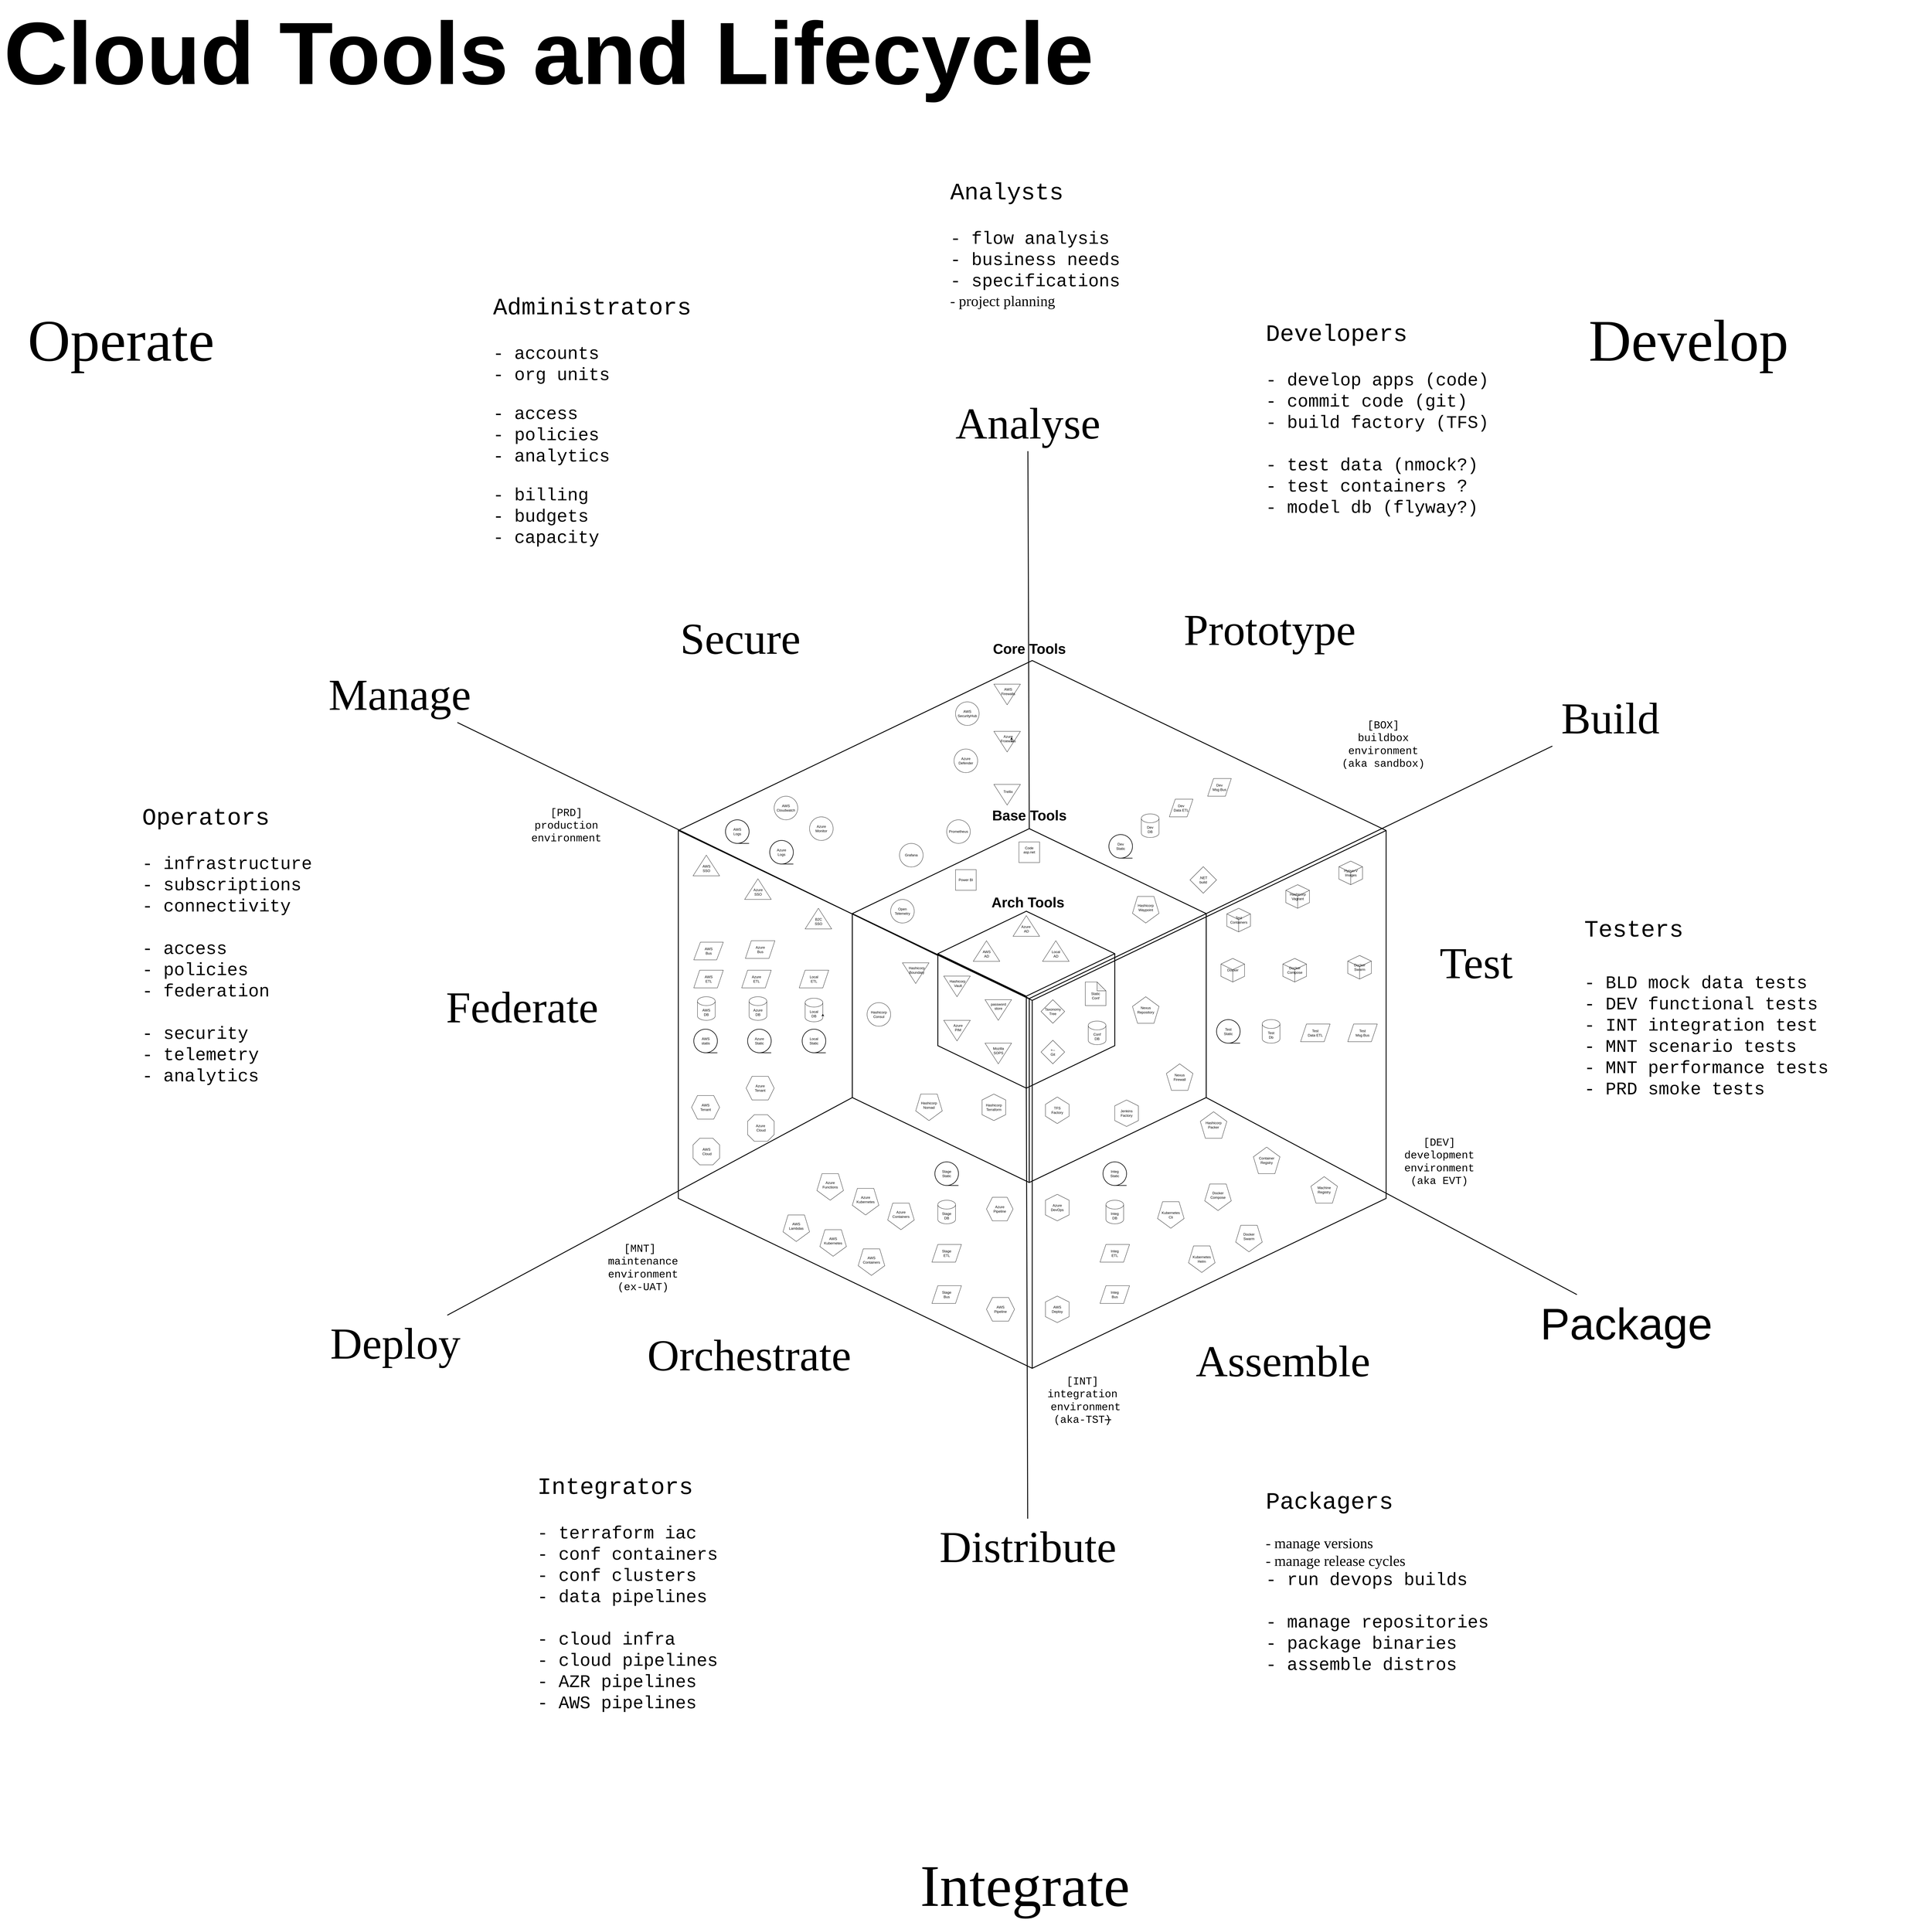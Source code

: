<mxfile version="28.2.5">
  <diagram name="Page-1" id="CZLCnK6TREHxsby2yksW">
    <mxGraphModel dx="1945" dy="1265" grid="1" gridSize="10" guides="1" tooltips="1" connect="1" arrows="1" fold="1" page="1" pageScale="1" pageWidth="850" pageHeight="1100" background="none" math="0" shadow="0">
      <root>
        <mxCell id="0" />
        <mxCell id="1" parent="0" />
        <mxCell id="qX9qabngvb6qFZ-4m96P-209" value="" style="html=1;whiteSpace=wrap;shape=isoCube2;backgroundOutline=1;isoAngle=15;fillColor=none;strokeColor=light-dark(#000000,#999900);fontColor=light-dark(#000000,#FFFF00);strokeWidth=3;" parent="1" vertex="1">
          <mxGeometry x="2530" y="2910" width="2400" height="2400" as="geometry" />
        </mxCell>
        <mxCell id="qX9qabngvb6qFZ-4m96P-210" value="" style="html=1;whiteSpace=wrap;shape=isoCube2;backgroundOutline=1;isoAngle=15;fillColor=none;strokeColor=light-dark(#000000,#80FF00);strokeWidth=3;aspect=fixed;" parent="1" vertex="1">
          <mxGeometry x="3120" y="3480" width="1200" height="1200" as="geometry" />
        </mxCell>
        <mxCell id="qX9qabngvb6qFZ-4m96P-211" value="" style="html=1;whiteSpace=wrap;shape=isoCube2;backgroundOutline=1;isoAngle=15;fillColor=none;strokeColor=light-dark(#000000,#00FFFF);strokeWidth=3;" parent="1" vertex="1">
          <mxGeometry x="3410" y="3760" width="600" height="600" as="geometry" />
        </mxCell>
        <mxCell id="qX9qabngvb6qFZ-4m96P-212" value="" style="endArrow=none;html=1;strokeWidth=3;rounded=0;entryX=0.5;entryY=1;entryDx=0;entryDy=0;entryPerimeter=0;" parent="1" source="qX9qabngvb6qFZ-4m96P-227" target="qX9qabngvb6qFZ-4m96P-211" edge="1">
          <mxGeometry width="50" height="50" relative="1" as="geometry">
            <mxPoint x="3720" y="7660" as="sourcePoint" />
            <mxPoint x="4280" y="7450" as="targetPoint" />
          </mxGeometry>
        </mxCell>
        <mxCell id="qX9qabngvb6qFZ-4m96P-213" value="Jenkins&lt;div&gt;Factory&lt;/div&gt;" style="shape=hexagon;perimeter=hexagonPerimeter2;whiteSpace=wrap;html=1;fixedSize=1;direction=south;fillColor=none;size=20;" parent="1" vertex="1">
          <mxGeometry x="4010" y="4400" width="80" height="90" as="geometry" />
        </mxCell>
        <mxCell id="qX9qabngvb6qFZ-4m96P-214" value="Conf&lt;div&gt;DB&lt;/div&gt;" style="shape=cylinder3;whiteSpace=wrap;html=1;boundedLbl=1;backgroundOutline=1;size=15;fillColor=none;" parent="1" vertex="1">
          <mxGeometry x="3920" y="4132.5" width="60" height="80" as="geometry" />
        </mxCell>
        <mxCell id="qX9qabngvb6qFZ-4m96P-215" value="+--&lt;div&gt;Git&lt;/div&gt;" style="rhombus;whiteSpace=wrap;html=1;fillColor=none;" parent="1" vertex="1">
          <mxGeometry x="3760" y="4197.5" width="80" height="80" as="geometry" />
        </mxCell>
        <mxCell id="qX9qabngvb6qFZ-4m96P-216" value="&lt;div&gt;&lt;br&gt;&lt;/div&gt;&lt;div&gt;Azure&amp;nbsp;&lt;/div&gt;&lt;div&gt;AD&lt;/div&gt;&lt;div&gt;&lt;br&gt;&lt;/div&gt;" style="verticalLabelPosition=middle;verticalAlign=middle;html=1;shape=mxgraph.basic.acute_triangle;dx=0.5;fillColor=none;labelPosition=center;align=center;spacingTop=20;" parent="1" vertex="1">
          <mxGeometry x="3665" y="3775" width="90" height="70" as="geometry" />
        </mxCell>
        <mxCell id="qX9qabngvb6qFZ-4m96P-217" value="Hashicorp&amp;nbsp;&lt;div&gt;Vault&lt;/div&gt;" style="verticalLabelPosition=middle;verticalAlign=middle;html=1;shape=mxgraph.basic.acute_triangle;dx=0.5;fillColor=none;direction=west;labelPosition=center;align=center;spacing=0;spacingTop=-20;spacingLeft=5;" parent="1" vertex="1">
          <mxGeometry x="3430" y="3980" width="90" height="70" as="geometry" />
        </mxCell>
        <mxCell id="qX9qabngvb6qFZ-4m96P-218" value="Mozilla&lt;div&gt;SOPS&lt;/div&gt;" style="verticalLabelPosition=middle;verticalAlign=middle;html=1;shape=mxgraph.basic.acute_triangle;dx=0.5;fillColor=none;direction=west;labelPosition=center;align=center;spacingTop=-20;" parent="1" vertex="1">
          <mxGeometry x="3570" y="4207.5" width="90" height="70" as="geometry" />
        </mxCell>
        <mxCell id="qX9qabngvb6qFZ-4m96P-219" value="AWS&lt;div&gt;AD&lt;/div&gt;" style="verticalLabelPosition=middle;verticalAlign=middle;html=1;shape=mxgraph.basic.acute_triangle;dx=0.5;fillColor=none;labelPosition=center;align=center;spacingTop=20;" parent="1" vertex="1">
          <mxGeometry x="3530" y="3860" width="90" height="70" as="geometry" />
        </mxCell>
        <mxCell id="qX9qabngvb6qFZ-4m96P-220" value="&lt;div&gt;&lt;span style=&quot;background-color: transparent; color: light-dark(rgb(0, 0, 0), rgb(255, 255, 255));&quot;&gt;Taxonomy&lt;/span&gt;&lt;/div&gt;&lt;div&gt;Tree&lt;/div&gt;" style="rhombus;whiteSpace=wrap;html=1;fillColor=none;" parent="1" vertex="1">
          <mxGeometry x="3760" y="4060" width="80" height="80" as="geometry" />
        </mxCell>
        <mxCell id="qX9qabngvb6qFZ-4m96P-221" value="&lt;div&gt;&lt;br&gt;&lt;/div&gt;Static&lt;div&gt;Conf&lt;/div&gt;" style="shape=note;whiteSpace=wrap;html=1;backgroundOutline=1;darkOpacity=0.05;fillColor=none;" parent="1" vertex="1">
          <mxGeometry x="3910" y="4000" width="70" height="80" as="geometry" />
        </mxCell>
        <mxCell id="qX9qabngvb6qFZ-4m96P-222" value="Hashicorp&lt;div&gt;Terraform&lt;/div&gt;" style="shape=hexagon;perimeter=hexagonPerimeter2;whiteSpace=wrap;html=1;fixedSize=1;direction=south;fillColor=none;" parent="1" vertex="1">
          <mxGeometry x="3560" y="4380" width="80" height="90" as="geometry" />
        </mxCell>
        <mxCell id="qX9qabngvb6qFZ-4m96P-223" value="Operate" style="text;html=1;align=center;verticalAlign=middle;resizable=0;points=[];autosize=1;strokeColor=none;fillColor=none;fontSize=200;fontStyle=0;fontFamily=Verdana;" parent="1" vertex="1">
          <mxGeometry x="230" y="1700" width="820" height="250" as="geometry" />
        </mxCell>
        <mxCell id="qX9qabngvb6qFZ-4m96P-224" value="Develop" style="text;html=1;align=center;verticalAlign=middle;resizable=0;points=[];autosize=1;strokeColor=none;fillColor=none;fontSize=200;fontStyle=0;fontFamily=Verdana;" parent="1" vertex="1">
          <mxGeometry x="5540" y="1700" width="830" height="250" as="geometry" />
        </mxCell>
        <mxCell id="qX9qabngvb6qFZ-4m96P-225" value="Integrate" style="text;html=1;align=center;verticalAlign=middle;resizable=0;points=[];autosize=1;strokeColor=none;fillColor=none;fontSize=200;fontStyle=0;fontFamily=Verdana;" parent="1" vertex="1">
          <mxGeometry x="3225" y="6940" width="960" height="250" as="geometry" />
        </mxCell>
        <mxCell id="qX9qabngvb6qFZ-4m96P-226" value="Assemble" style="text;html=1;align=center;verticalAlign=middle;resizable=0;points=[];autosize=1;strokeColor=none;fillColor=none;fontSize=150;fontStyle=0;fontFamily=Verdana;" parent="1" vertex="1">
          <mxGeometry x="4210" y="5190" width="740" height="190" as="geometry" />
        </mxCell>
        <mxCell id="qX9qabngvb6qFZ-4m96P-227" value="Distribute" style="text;html=1;align=center;verticalAlign=middle;resizable=0;points=[];autosize=1;strokeColor=none;fillColor=none;fontSize=150;fontStyle=0;fontFamily=Verdana;" parent="1" vertex="1">
          <mxGeometry x="3335" y="5820" width="760" height="190" as="geometry" />
        </mxCell>
        <mxCell id="qX9qabngvb6qFZ-4m96P-228" value="Orchestrate" style="text;html=1;align=center;verticalAlign=middle;resizable=0;points=[];autosize=1;strokeColor=none;fillColor=none;fontSize=150;fontStyle=0;fontFamily=Verdana;" parent="1" vertex="1">
          <mxGeometry x="2315" y="5170" width="910" height="190" as="geometry" />
        </mxCell>
        <mxCell id="qX9qabngvb6qFZ-4m96P-229" value="Test" style="text;html=1;align=center;verticalAlign=middle;resizable=0;points=[];autosize=1;strokeColor=none;fillColor=none;fontSize=150;fontStyle=0;fontFamily=Verdana;" parent="1" vertex="1">
          <mxGeometry x="5070" y="3840" width="330" height="190" as="geometry" />
        </mxCell>
        <mxCell id="qX9qabngvb6qFZ-4m96P-230" value="Secure" style="text;html=1;align=center;verticalAlign=middle;resizable=0;points=[];autosize=1;strokeColor=none;fillColor=none;fontSize=150;fontStyle=0;fontFamily=Verdana;" parent="1" vertex="1">
          <mxGeometry x="2470" y="2740" width="540" height="190" as="geometry" />
        </mxCell>
        <mxCell id="qX9qabngvb6qFZ-4m96P-231" value="" style="endArrow=none;html=1;strokeWidth=3;rounded=0;" parent="1" target="qX9qabngvb6qFZ-4m96P-232" edge="1">
          <mxGeometry width="50" height="50" relative="1" as="geometry">
            <mxPoint x="3410" y="3910" as="sourcePoint" />
            <mxPoint x="860" y="2780" as="targetPoint" />
          </mxGeometry>
        </mxCell>
        <mxCell id="qX9qabngvb6qFZ-4m96P-232" value="Manage" style="text;html=1;align=center;verticalAlign=middle;resizable=0;points=[];autosize=1;strokeColor=none;fillColor=none;fontSize=150;fontStyle=0;fontFamily=Verdana;" parent="1" vertex="1">
          <mxGeometry x="1280" y="2930" width="610" height="190" as="geometry" />
        </mxCell>
        <mxCell id="qX9qabngvb6qFZ-4m96P-233" value="" style="endArrow=none;html=1;strokeWidth=3;rounded=0;exitX=0;exitY=0;exitDx=1200;exitDy=911.905;exitPerimeter=0;" parent="1" source="qX9qabngvb6qFZ-4m96P-210" target="qX9qabngvb6qFZ-4m96P-234" edge="1">
          <mxGeometry width="50" height="50" relative="1" as="geometry">
            <mxPoint x="4870" y="4670" as="sourcePoint" />
            <mxPoint x="7820" y="6204" as="targetPoint" />
          </mxGeometry>
        </mxCell>
        <mxCell id="qX9qabngvb6qFZ-4m96P-234" value="&lt;font face=&quot;Helvetica&quot;&gt;Package&amp;nbsp;&lt;/font&gt;" style="text;html=1;align=center;verticalAlign=middle;resizable=0;points=[];autosize=1;strokeColor=none;fillColor=none;fontSize=150;fontStyle=0;fontFamily=Verdana;" parent="1" vertex="1">
          <mxGeometry x="5440" y="5060" width="650" height="200" as="geometry" />
        </mxCell>
        <mxCell id="qX9qabngvb6qFZ-4m96P-235" value="Cloud Tools and Lifecycle" style="text;strokeColor=none;fillColor=none;html=1;fontSize=300;fontStyle=1;verticalAlign=middle;align=center;" parent="1" vertex="1">
          <mxGeometry x="2040" y="830" width="100" height="40" as="geometry" />
        </mxCell>
        <mxCell id="qX9qabngvb6qFZ-4m96P-236" style="edgeStyle=orthogonalEdgeStyle;rounded=0;orthogonalLoop=1;jettySize=auto;html=1;" parent="1" source="qX9qabngvb6qFZ-4m96P-235" target="qX9qabngvb6qFZ-4m96P-235" edge="1">
          <mxGeometry relative="1" as="geometry" />
        </mxCell>
        <mxCell id="qX9qabngvb6qFZ-4m96P-237" value="Prototype" style="text;html=1;align=center;verticalAlign=middle;resizable=0;points=[];autosize=1;strokeColor=none;fillColor=none;fontSize=150;fontStyle=0;fontFamily=Verdana;" parent="1" vertex="1">
          <mxGeometry x="4160" y="2710" width="750" height="190" as="geometry" />
        </mxCell>
        <mxCell id="qX9qabngvb6qFZ-4m96P-238" value="Federate" style="text;html=1;align=center;verticalAlign=middle;resizable=0;points=[];autosize=1;strokeColor=none;fillColor=none;fontSize=150;fontStyle=0;fontFamily=Verdana;" parent="1" vertex="1">
          <mxGeometry x="1660" y="3990" width="680" height="190" as="geometry" />
        </mxCell>
        <mxCell id="qX9qabngvb6qFZ-4m96P-239" value="" style="endArrow=none;html=1;strokeWidth=3;rounded=0;exitX=0;exitY=0;exitDx=0;exitDy=911.905;exitPerimeter=0;" parent="1" source="qX9qabngvb6qFZ-4m96P-210" target="qX9qabngvb6qFZ-4m96P-240" edge="1">
          <mxGeometry width="50" height="50" relative="1" as="geometry">
            <mxPoint x="2530" y="4830" as="sourcePoint" />
            <mxPoint x="-370" y="6214" as="targetPoint" />
          </mxGeometry>
        </mxCell>
        <mxCell id="qX9qabngvb6qFZ-4m96P-240" value="Deploy" style="text;html=1;align=center;verticalAlign=middle;resizable=0;points=[];autosize=1;strokeColor=none;fillColor=none;fontSize=150;fontStyle=0;fontFamily=Verdana;" parent="1" vertex="1">
          <mxGeometry x="1300" y="5130" width="540" height="190" as="geometry" />
        </mxCell>
        <mxCell id="qX9qabngvb6qFZ-4m96P-241" value="&lt;font face=&quot;Courier New&quot; style=&quot;font-size: 80px;&quot;&gt;Developers&lt;/font&gt;&lt;div&gt;&lt;font face=&quot;Courier New&quot; style=&quot;font-size: 60px;&quot;&gt;&lt;br&gt;&lt;/font&gt;&lt;/div&gt;&lt;div&gt;&lt;font face=&quot;Courier New&quot; style=&quot;font-size: 60px;&quot;&gt;- develop apps (code)&lt;/font&gt;&lt;/div&gt;&lt;div&gt;&lt;span style=&quot;font-family: &amp;quot;Courier New&amp;quot;; font-size: 60px; background-color: transparent; color: light-dark(rgb(0, 0, 0), rgb(255, 255, 255));&quot;&gt;- commit&lt;/span&gt;&lt;span style=&quot;font-family: &amp;quot;Courier New&amp;quot;; font-size: 60px; background-color: transparent; color: light-dark(rgb(0, 0, 0), rgb(255, 255, 255));&quot;&gt;&amp;nbsp;&lt;/span&gt;&lt;font face=&quot;Courier New&quot; style=&quot;font-size: 60px;&quot;&gt;code (git)&lt;/font&gt;&lt;/div&gt;&lt;div&gt;&lt;font face=&quot;Courier New&quot; style=&quot;font-size: 60px;&quot;&gt;- build factory (TFS)&lt;/font&gt;&lt;/div&gt;&lt;div&gt;&lt;font face=&quot;Courier New&quot; style=&quot;font-size: 60px;&quot;&gt;&lt;br&gt;&lt;/font&gt;&lt;/div&gt;&lt;div&gt;&lt;span style=&quot;font-size: 60px; font-family: &amp;quot;Courier New&amp;quot;; background-color: transparent; color: light-dark(rgb(0, 0, 0), rgb(255, 255, 255));&quot;&gt;- test data (nmock?)&lt;/span&gt;&lt;/div&gt;&lt;div&gt;&lt;span style=&quot;font-family: &amp;quot;Courier New&amp;quot;; font-size: 60px;&quot;&gt;- test containers ?&lt;/span&gt;&lt;font face=&quot;Courier New&quot;&gt;&lt;span style=&quot;font-size: 60px;&quot;&gt;&lt;/span&gt;&lt;/font&gt;&lt;/div&gt;&lt;div&gt;&lt;span style=&quot;font-family: &amp;quot;Courier New&amp;quot;; font-size: 60px;&quot;&gt;- model db (flyway?)&lt;/span&gt;&lt;/div&gt;&lt;div&gt;&lt;font face=&quot;Courier New&quot;&gt;&lt;span style=&quot;font-size: 60px;&quot;&gt;&lt;br&gt;&lt;/span&gt;&lt;/font&gt;&lt;/div&gt;&lt;div&gt;&lt;font face=&quot;Courier New&quot; style=&quot;font-size: 60px;&quot;&gt;&lt;br&gt;&lt;/font&gt;&lt;/div&gt;" style="text;html=1;whiteSpace=wrap;overflow=hidden;rounded=0;fontSize=50;fontFamily=Lucida Console;" parent="1" vertex="1">
          <mxGeometry x="4520" y="1750" width="1180" height="760" as="geometry" />
        </mxCell>
        <mxCell id="qX9qabngvb6qFZ-4m96P-242" value="&lt;font face=&quot;Courier New&quot; style=&quot;font-size: 80px;&quot;&gt;Packagers&lt;/font&gt;&lt;div&gt;&lt;br&gt;&lt;/div&gt;&lt;div&gt;- manage versions&lt;/div&gt;&lt;div&gt;- manage release cycles&lt;/div&gt;&lt;div&gt;&lt;div&gt;&lt;span style=&quot;font-size: 60px; font-family: &amp;quot;Courier New&amp;quot;; background-color: transparent; color: light-dark(rgb(0, 0, 0), rgb(255, 255, 255));&quot;&gt;- run devops builds&lt;/span&gt;&lt;/div&gt;&lt;div&gt;&lt;span style=&quot;font-size: 60px; font-family: &amp;quot;Courier New&amp;quot;; background-color: transparent; color: light-dark(rgb(0, 0, 0), rgb(255, 255, 255));&quot;&gt;&lt;br&gt;&lt;/span&gt;&lt;/div&gt;&lt;div&gt;&lt;span style=&quot;font-size: 60px; font-family: &amp;quot;Courier New&amp;quot;; background-color: transparent; color: light-dark(rgb(0, 0, 0), rgb(255, 255, 255));&quot;&gt;- manage repositories&lt;/span&gt;&lt;/div&gt;&lt;div&gt;&lt;span style=&quot;font-size: 60px; font-family: &amp;quot;Courier New&amp;quot;; background-color: transparent; color: light-dark(rgb(0, 0, 0), rgb(255, 255, 255));&quot;&gt;- package binaries&lt;/span&gt;&lt;/div&gt;&lt;div&gt;&lt;font style=&quot;font-size: 60px;&quot; face=&quot;Courier New&quot;&gt;- assemble distros&lt;/font&gt;&lt;/div&gt;&lt;div&gt;&lt;br&gt;&lt;/div&gt;&lt;/div&gt;&lt;div&gt;&lt;br&gt;&lt;/div&gt;&lt;div&gt;&lt;div&gt;&lt;/div&gt;&lt;/div&gt;&lt;div&gt;&lt;br&gt;&lt;/div&gt;&lt;div&gt;&lt;br&gt;&lt;/div&gt;&lt;div&gt;&lt;font face=&quot;Courier New&quot;&gt;&lt;span style=&quot;font-size: 60px;&quot;&gt;&lt;br&gt;&lt;/span&gt;&lt;/font&gt;&lt;/div&gt;&lt;div&gt;&lt;font face=&quot;Courier New&quot; style=&quot;font-size: 60px;&quot;&gt;&lt;br&gt;&lt;/font&gt;&lt;/div&gt;" style="text;html=1;whiteSpace=wrap;overflow=hidden;rounded=0;fontSize=50;fontFamily=Lucida Console;" parent="1" vertex="1">
          <mxGeometry x="4520" y="5710" width="1240" height="840" as="geometry" />
        </mxCell>
        <mxCell id="qX9qabngvb6qFZ-4m96P-243" value="&lt;font face=&quot;Courier New&quot; style=&quot;font-size: 80px;&quot;&gt;Operators&lt;/font&gt;&lt;div&gt;&lt;span style=&quot;font-size: 60px; font-family: &amp;quot;Courier New&amp;quot;; background-color: transparent; color: light-dark(rgb(0, 0, 0), rgb(255, 255, 255));&quot;&gt;&lt;br&gt;&lt;/span&gt;&lt;/div&gt;&lt;div&gt;&lt;div&gt;&lt;span style=&quot;background-color: transparent; color: light-dark(rgb(0, 0, 0), rgb(255, 255, 255)); font-family: &amp;quot;Courier New&amp;quot;; font-size: 60px;&quot;&gt;- infrastructure&lt;/span&gt;&lt;/div&gt;&lt;/div&gt;&lt;div&gt;&lt;div&gt;&lt;div&gt;&lt;span style=&quot;font-family: &amp;quot;Courier New&amp;quot;; font-size: 60px; background-color: transparent; color: light-dark(rgb(0, 0, 0), rgb(255, 255, 255));&quot;&gt;- subscriptions&lt;/span&gt;&lt;/div&gt;&lt;/div&gt;&lt;div&gt;&lt;div&gt;&lt;span style=&quot;font-family: &amp;quot;Courier New&amp;quot;; font-size: 60px;&quot;&gt;- connectivity&lt;/span&gt;&lt;span style=&quot;font-family: &amp;quot;Courier New&amp;quot;; font-size: 60px;&quot;&gt;&lt;/span&gt;&lt;/div&gt;&lt;div&gt;&lt;span style=&quot;font-family: &amp;quot;Courier New&amp;quot;; font-size: 60px;&quot;&gt;&lt;br&gt;&lt;/span&gt;&lt;/div&gt;&lt;div&gt;&lt;/div&gt;&lt;/div&gt;&lt;div&gt;&lt;span style=&quot;background-color: transparent; color: light-dark(rgb(0, 0, 0), rgb(255, 255, 255)); font-family: &amp;quot;Courier New&amp;quot;; font-size: 60px;&quot;&gt;- access&lt;/span&gt;&lt;/div&gt;&lt;div&gt;&lt;span style=&quot;background-color: transparent; color: light-dark(rgb(0, 0, 0), rgb(255, 255, 255)); font-family: &amp;quot;Courier New&amp;quot;; font-size: 60px;&quot;&gt;- policies&lt;/span&gt;&lt;/div&gt;&lt;div&gt;&lt;span style=&quot;font-family: &amp;quot;Courier New&amp;quot;; font-size: 60px;&quot;&gt;- federation&lt;/span&gt;&lt;span style=&quot;background-color: transparent; color: light-dark(rgb(0, 0, 0), rgb(255, 255, 255)); font-family: &amp;quot;Courier New&amp;quot;; font-size: 60px;&quot;&gt;&lt;/span&gt;&lt;/div&gt;&lt;div&gt;&lt;span style=&quot;font-family: &amp;quot;Courier New&amp;quot;; font-size: 60px;&quot;&gt;&lt;br&gt;&lt;/span&gt;&lt;/div&gt;&lt;div&gt;&lt;span style=&quot;background-color: transparent; color: light-dark(rgb(0, 0, 0), rgb(255, 255, 255)); font-family: &amp;quot;Courier New&amp;quot;; font-size: 60px;&quot;&gt;- security&lt;/span&gt;&lt;/div&gt;&lt;/div&gt;&lt;div&gt;&lt;div&gt;&lt;span style=&quot;background-color: transparent; color: light-dark(rgb(0, 0, 0), rgb(255, 255, 255)); font-family: &amp;quot;Courier New&amp;quot;; font-size: 60px;&quot;&gt;- telemetry&lt;/span&gt;&lt;/div&gt;&lt;div&gt;&lt;span style=&quot;background-color: transparent; color: light-dark(rgb(0, 0, 0), rgb(255, 255, 255)); font-family: &amp;quot;Courier New&amp;quot;; font-size: 60px;&quot;&gt;- analytics&lt;/span&gt;&lt;/div&gt;&lt;div&gt;&lt;span style=&quot;background-color: transparent; color: light-dark(rgb(0, 0, 0), rgb(255, 255, 255)); font-family: &amp;quot;Courier New&amp;quot;; font-size: 60px;&quot;&gt;&lt;br&gt;&lt;/span&gt;&lt;/div&gt;&lt;div&gt;&lt;br&gt;&lt;/div&gt;&lt;/div&gt;&lt;div&gt;&lt;font face=&quot;Courier New&quot; style=&quot;font-size: 60px;&quot;&gt;&lt;br&gt;&lt;/font&gt;&lt;/div&gt;" style="text;html=1;whiteSpace=wrap;overflow=hidden;rounded=0;fontSize=50;fontFamily=Lucida Console;" parent="1" vertex="1">
          <mxGeometry x="710" y="3390" width="1240" height="1069" as="geometry" />
        </mxCell>
        <mxCell id="qX9qabngvb6qFZ-4m96P-244" value="&lt;font face=&quot;Courier New&quot; style=&quot;font-size: 80px;&quot;&gt;Administrators&lt;/font&gt;&lt;div&gt;&lt;span style=&quot;font-size: 60px; font-family: &amp;quot;Courier New&amp;quot;; background-color: transparent; color: light-dark(rgb(0, 0, 0), rgb(255, 255, 255));&quot;&gt;&lt;br&gt;&lt;/span&gt;&lt;/div&gt;&lt;div&gt;&lt;div&gt;&lt;span style=&quot;font-family: &amp;quot;Courier New&amp;quot;; font-size: 60px;&quot;&gt;- accounts&lt;/span&gt;&lt;/div&gt;&lt;/div&gt;&lt;div&gt;&lt;span style=&quot;font-family: &amp;quot;Courier New&amp;quot;; font-size: 60px;&quot;&gt;- org units&lt;/span&gt;&lt;/div&gt;&lt;div&gt;&lt;br&gt;&lt;/div&gt;&lt;div&gt;&lt;div&gt;&lt;span style=&quot;background-color: transparent; color: light-dark(rgb(0, 0, 0), rgb(255, 255, 255)); font-family: &amp;quot;Courier New&amp;quot;; font-size: 60px;&quot;&gt;- access&lt;/span&gt;&lt;/div&gt;&lt;div&gt;&lt;span style=&quot;background-color: transparent; color: light-dark(rgb(0, 0, 0), rgb(255, 255, 255)); font-family: &amp;quot;Courier New&amp;quot;; font-size: 60px;&quot;&gt;- policies&lt;/span&gt;&lt;/div&gt;&lt;div&gt;&lt;span style=&quot;background-color: transparent; color: light-dark(rgb(0, 0, 0), rgb(255, 255, 255)); font-family: &amp;quot;Courier New&amp;quot;; font-size: 60px;&quot;&gt;- analytics&lt;/span&gt;&lt;/div&gt;&lt;div&gt;&lt;br&gt;&lt;/div&gt;&lt;/div&gt;&lt;div&gt;&lt;div&gt;&lt;span style=&quot;font-family: &amp;quot;Courier New&amp;quot;; font-size: 60px;&quot;&gt;- billing&lt;/span&gt;&lt;/div&gt;&lt;div&gt;&lt;span style=&quot;font-family: &amp;quot;Courier New&amp;quot;; font-size: 60px;&quot;&gt;- budgets&lt;/span&gt;&lt;/div&gt;&lt;div&gt;&lt;span style=&quot;font-family: &amp;quot;Courier New&amp;quot;; font-size: 60px;&quot;&gt;- capacity&lt;/span&gt;&lt;/div&gt;&lt;div&gt;&lt;br&gt;&lt;/div&gt;&lt;div&gt;&lt;/div&gt;&lt;/div&gt;&lt;div&gt;&lt;br&gt;&lt;/div&gt;&lt;div&gt;&lt;font face=&quot;Courier New&quot;&gt;&lt;span style=&quot;font-size: 60px;&quot;&gt;&lt;br&gt;&lt;/span&gt;&lt;/font&gt;&lt;/div&gt;&lt;div&gt;&lt;font face=&quot;Courier New&quot; style=&quot;font-size: 60px;&quot;&gt;&lt;br&gt;&lt;/font&gt;&lt;/div&gt;" style="text;html=1;whiteSpace=wrap;overflow=hidden;rounded=0;fontSize=50;fontFamily=Lucida Console;" parent="1" vertex="1">
          <mxGeometry x="1900" y="1660" width="1240" height="980" as="geometry" />
        </mxCell>
        <mxCell id="qX9qabngvb6qFZ-4m96P-245" value="" style="endArrow=none;html=1;strokeWidth=3;rounded=0;entryX=0.5;entryY=0;entryDx=0;entryDy=0;entryPerimeter=0;" parent="1" source="qX9qabngvb6qFZ-4m96P-273" target="qX9qabngvb6qFZ-4m96P-210" edge="1">
          <mxGeometry width="50" height="50" relative="1" as="geometry">
            <mxPoint x="3705" y="2860" as="sourcePoint" />
            <mxPoint x="3720" y="3000" as="targetPoint" />
          </mxGeometry>
        </mxCell>
        <mxCell id="qX9qabngvb6qFZ-4m96P-246" value="&lt;font style=&quot;font-size: 48px;&quot;&gt;Base Tools&lt;/font&gt;" style="text;strokeColor=none;fillColor=none;html=1;fontSize=24;fontStyle=1;verticalAlign=middle;align=center;" parent="1" vertex="1">
          <mxGeometry x="3670" y="3390" width="100" height="90" as="geometry" />
        </mxCell>
        <mxCell id="qX9qabngvb6qFZ-4m96P-247" value="Hashicorp&lt;div&gt;Consul&lt;/div&gt;" style="ellipse;whiteSpace=wrap;html=1;aspect=fixed;fillColor=none;" parent="1" vertex="1">
          <mxGeometry x="3170" y="4070" width="80" height="80" as="geometry" />
        </mxCell>
        <mxCell id="qX9qabngvb6qFZ-4m96P-249" value="Azure&lt;div&gt;DevOps&lt;/div&gt;" style="shape=hexagon;perimeter=hexagonPerimeter2;whiteSpace=wrap;html=1;fixedSize=1;direction=south;fillColor=none;" parent="1" vertex="1">
          <mxGeometry x="3775" y="4720" width="80" height="90" as="geometry" />
        </mxCell>
        <mxCell id="qX9qabngvb6qFZ-4m96P-250" value="Azure&amp;nbsp;&lt;div&gt;Cloud&lt;/div&gt;" style="verticalLabelPosition=middle;verticalAlign=middle;html=1;shape=mxgraph.basic.polygon;polyCoords=[[0.25,0],[0.75,0],[1,0.25],[1,0.75],[0.75,1],[0.25,1],[0,0.75],[0,0.25]];polyline=0;spacingBottom=0;labelPosition=center;align=center;" parent="1" vertex="1">
          <mxGeometry x="2765" y="4450" width="90" height="90" as="geometry" />
        </mxCell>
        <mxCell id="qX9qabngvb6qFZ-4m96P-251" value="Nexus&lt;div&gt;Repository&lt;/div&gt;" style="whiteSpace=wrap;html=1;shape=mxgraph.basic.pentagon" parent="1" vertex="1">
          <mxGeometry x="4070" y="4050" width="90" height="90" as="geometry" />
        </mxCell>
        <mxCell id="qX9qabngvb6qFZ-4m96P-252" value="AWS&lt;div&gt;&amp;nbsp;&lt;span style=&quot;background-color: transparent; color: light-dark(rgb(0, 0, 0), rgb(255, 255, 255));&quot;&gt;Cloud&lt;/span&gt;&lt;/div&gt;" style="verticalLabelPosition=middle;verticalAlign=middle;html=1;shape=mxgraph.basic.polygon;polyCoords=[[0.25,0],[0.75,0],[1,0.25],[1,0.75],[0.75,1],[0.25,1],[0,0.75],[0,0.25]];polyline=0;labelPosition=center;align=center;" parent="1" vertex="1">
          <mxGeometry x="2580" y="4530" width="90" height="90" as="geometry" />
        </mxCell>
        <mxCell id="qX9qabngvb6qFZ-4m96P-253" value="AWS&lt;div&gt;Pipeline&lt;/div&gt;" style="shape=hexagon;perimeter=hexagonPerimeter2;whiteSpace=wrap;html=1;fixedSize=1;direction=west;fillColor=none;" parent="1" vertex="1">
          <mxGeometry x="3575" y="5070" width="95" height="80" as="geometry" />
        </mxCell>
        <mxCell id="qX9qabngvb6qFZ-4m96P-254" value="Azure&lt;div&gt;Pipeline&lt;/div&gt;" style="shape=hexagon;perimeter=hexagonPerimeter2;whiteSpace=wrap;html=1;fixedSize=1;direction=west;fillColor=none;" parent="1" vertex="1">
          <mxGeometry x="3575" y="4730" width="90" height="80" as="geometry" />
        </mxCell>
        <mxCell id="qX9qabngvb6qFZ-4m96P-255" value="AWS&lt;div&gt;&lt;span style=&quot;background-color: transparent; color: light-dark(rgb(0, 0, 0), rgb(255, 255, 255));&quot;&gt;Deploy&lt;/span&gt;&lt;/div&gt;" style="shape=hexagon;perimeter=hexagonPerimeter2;whiteSpace=wrap;html=1;fixedSize=1;direction=south;fillColor=none;" parent="1" vertex="1">
          <mxGeometry x="3775" y="5065" width="80" height="90" as="geometry" />
        </mxCell>
        <mxCell id="qX9qabngvb6qFZ-4m96P-256" value="Container&lt;div&gt;Regstry&lt;/div&gt;" style="whiteSpace=wrap;html=1;shape=mxgraph.basic.pentagon" parent="1" vertex="1">
          <mxGeometry x="4480" y="4560" width="90" height="90" as="geometry" />
        </mxCell>
        <mxCell id="qX9qabngvb6qFZ-4m96P-257" value="Machine&lt;div&gt;Registry&lt;/div&gt;" style="whiteSpace=wrap;html=1;shape=mxgraph.basic.pentagon" parent="1" vertex="1">
          <mxGeometry x="4675" y="4660" width="90" height="90" as="geometry" />
        </mxCell>
        <mxCell id="qX9qabngvb6qFZ-4m96P-258" value="TFS&lt;div&gt;Factory&lt;/div&gt;" style="shape=hexagon;perimeter=hexagonPerimeter2;whiteSpace=wrap;html=1;fixedSize=1;direction=south;fillColor=none;size=25;" parent="1" vertex="1">
          <mxGeometry x="3775" y="4390" width="80" height="90" as="geometry" />
        </mxCell>
        <mxCell id="qX9qabngvb6qFZ-4m96P-259" value="Code&lt;div&gt;asp.net&lt;div&gt;&lt;br&gt;&lt;/div&gt;&lt;/div&gt;" style="whiteSpace=wrap;html=1;aspect=fixed;fillColor=none;" parent="1" vertex="1">
          <mxGeometry x="3685" y="3525" width="70" height="70" as="geometry" />
        </mxCell>
        <mxCell id="qX9qabngvb6qFZ-4m96P-261" value="Test&lt;div&gt;&lt;div&gt;Data ETL&lt;/div&gt;&lt;/div&gt;" style="shape=parallelogram;perimeter=parallelogramPerimeter;whiteSpace=wrap;html=1;fixedSize=1;fillColor=none;" parent="1" vertex="1">
          <mxGeometry x="4640" y="4142.5" width="100" height="60" as="geometry" />
        </mxCell>
        <mxCell id="qX9qabngvb6qFZ-4m96P-262" value="Test&lt;div&gt;&lt;div&gt;Msg Bus&lt;/div&gt;&lt;/div&gt;" style="shape=parallelogram;perimeter=parallelogramPerimeter;whiteSpace=wrap;html=1;fixedSize=1;fillColor=none;" parent="1" vertex="1">
          <mxGeometry x="4800" y="4142.5" width="100" height="60" as="geometry" />
        </mxCell>
        <mxCell id="qX9qabngvb6qFZ-4m96P-263" value="Open&lt;div&gt;Telemetry&lt;/div&gt;" style="ellipse;whiteSpace=wrap;html=1;aspect=fixed;fillColor=none;" parent="1" vertex="1">
          <mxGeometry x="3250" y="3720" width="80" height="80" as="geometry" />
        </mxCell>
        <mxCell id="qX9qabngvb6qFZ-4m96P-264" value="AWS&lt;div&gt;Cloudwatch&lt;/div&gt;" style="ellipse;whiteSpace=wrap;html=1;aspect=fixed;fillColor=none;" parent="1" vertex="1">
          <mxGeometry x="2855" y="3370" width="80" height="80" as="geometry" />
        </mxCell>
        <mxCell id="qX9qabngvb6qFZ-4m96P-265" value="Azure&lt;div&gt;Monitor&lt;/div&gt;" style="ellipse;whiteSpace=wrap;html=1;aspect=fixed;fillColor=none;" parent="1" vertex="1">
          <mxGeometry x="2975" y="3440" width="80" height="80" as="geometry" />
        </mxCell>
        <mxCell id="qX9qabngvb6qFZ-4m96P-266" value="Hashicorp&lt;div&gt;Boundary&lt;/div&gt;" style="verticalLabelPosition=middle;verticalAlign=middle;html=1;shape=mxgraph.basic.acute_triangle;dx=0.5;fillColor=none;direction=west;labelPosition=center;align=center;spacing=0;spacingTop=-20;spacingLeft=5;" parent="1" vertex="1">
          <mxGeometry x="3290" y="3935" width="90" height="70" as="geometry" />
        </mxCell>
        <mxCell id="qX9qabngvb6qFZ-4m96P-267" value="password&lt;div&gt;store&lt;br&gt;&lt;div&gt;&lt;br&gt;&lt;/div&gt;&lt;/div&gt;" style="verticalLabelPosition=middle;verticalAlign=middle;html=1;shape=mxgraph.basic.acute_triangle;dx=0.5;fillColor=none;direction=west;labelPosition=center;align=center;spacing=0;spacingTop=-10;spacingLeft=0;" parent="1" vertex="1">
          <mxGeometry x="3570" y="4060" width="90" height="70" as="geometry" />
        </mxCell>
        <mxCell id="qX9qabngvb6qFZ-4m96P-268" value="&lt;font style=&quot;font-size: 48px;&quot;&gt;Arch Tools&lt;/font&gt;" style="text;strokeColor=none;fillColor=none;html=1;fontSize=24;fontStyle=1;verticalAlign=middle;align=center;" parent="1" vertex="1">
          <mxGeometry x="3665" y="3710" width="100" height="40" as="geometry" />
        </mxCell>
        <mxCell id="qX9qabngvb6qFZ-4m96P-271" value="" style="endArrow=none;html=1;strokeWidth=3;rounded=0;exitX=0;exitY=0;exitDx=1200;exitDy=288.095;exitPerimeter=0;" parent="1" source="qX9qabngvb6qFZ-4m96P-210" target="qX9qabngvb6qFZ-4m96P-272" edge="1">
          <mxGeometry width="50" height="50" relative="1" as="geometry">
            <mxPoint x="4010" y="3904" as="sourcePoint" />
            <mxPoint x="6673.386" y="2627.94" as="targetPoint" />
          </mxGeometry>
        </mxCell>
        <mxCell id="qX9qabngvb6qFZ-4m96P-272" value="Build" style="text;html=1;align=center;verticalAlign=middle;resizable=0;points=[];autosize=1;strokeColor=none;fillColor=none;fontSize=150;fontStyle=0;fontFamily=Verdana;" parent="1" vertex="1">
          <mxGeometry x="5490" y="3010" width="400" height="190" as="geometry" />
        </mxCell>
        <mxCell id="qX9qabngvb6qFZ-4m96P-273" value="Analyse" style="text;html=1;align=center;verticalAlign=middle;resizable=0;points=[];autosize=1;strokeColor=none;fillColor=none;fontSize=150;fontStyle=0;fontFamily=Verdana;" parent="1" vertex="1">
          <mxGeometry x="3410" y="2010" width="610" height="190" as="geometry" />
        </mxCell>
        <mxCell id="qX9qabngvb6qFZ-4m96P-274" value="&lt;div&gt;&lt;font face=&quot;Courier New&quot; style=&quot;font-size: 80px;&quot;&gt;Testers&lt;/font&gt;&lt;/div&gt;&lt;div&gt;&lt;font face=&quot;Courier New&quot; style=&quot;font-size: 80px;&quot;&gt;&lt;br&gt;&lt;/font&gt;&lt;/div&gt;&lt;div&gt;&lt;font face=&quot;Courier New&quot;&gt;&lt;span style=&quot;font-size: 60px;&quot;&gt;- BLD mock data tests&lt;/span&gt;&lt;/font&gt;&lt;/div&gt;&lt;div&gt;&lt;font face=&quot;Courier New&quot; style=&quot;font-size: 60px;&quot;&gt;- DEV functional tests&lt;/font&gt;&lt;/div&gt;&lt;div&gt;&lt;span style=&quot;font-size: 60px; font-family: &amp;quot;Courier New&amp;quot;; background-color: transparent; color: light-dark(rgb(0, 0, 0), rgb(255, 255, 255));&quot;&gt;- INT integration test&lt;/span&gt;&lt;/div&gt;&lt;div&gt;&lt;font face=&quot;Courier New&quot;&gt;&lt;span style=&quot;font-size: 60px;&quot;&gt;- MNT scenario tests&lt;/span&gt;&lt;/font&gt;&lt;/div&gt;&lt;div&gt;&lt;font face=&quot;Courier New&quot;&gt;&lt;span style=&quot;font-size: 60px;&quot;&gt;- MNT performance tests&lt;/span&gt;&lt;/font&gt;&lt;/div&gt;&lt;div&gt;&lt;font face=&quot;Courier New&quot;&gt;&lt;span style=&quot;font-size: 60px;&quot;&gt;- PRD smoke tests&lt;/span&gt;&lt;/font&gt;&lt;/div&gt;&lt;div&gt;&lt;font face=&quot;Courier New&quot;&gt;&lt;span style=&quot;font-size: 60px;&quot;&gt;&lt;br&gt;&lt;/span&gt;&lt;/font&gt;&lt;/div&gt;&lt;div&gt;&lt;font face=&quot;Courier New&quot; style=&quot;font-size: 60px;&quot;&gt;&lt;br&gt;&lt;/font&gt;&lt;/div&gt;" style="text;html=1;whiteSpace=wrap;overflow=hidden;rounded=0;fontSize=50;fontFamily=Lucida Console;" parent="1" vertex="1">
          <mxGeometry x="5600" y="3770" width="1180" height="760" as="geometry" />
        </mxCell>
        <mxCell id="qX9qabngvb6qFZ-4m96P-278" value="&lt;font face=&quot;Courier New&quot; style=&quot;font-size: 80px;&quot;&gt;Integrators&lt;/font&gt;&lt;div&gt;&lt;span style=&quot;font-size: 60px; font-family: &amp;quot;Courier New&amp;quot;; background-color: transparent; color: light-dark(rgb(0, 0, 0), rgb(255, 255, 255));&quot;&gt;&lt;br&gt;&lt;/span&gt;&lt;/div&gt;&lt;div&gt;&lt;div&gt;&lt;span style=&quot;background-color: transparent; color: light-dark(rgb(0, 0, 0), rgb(255, 255, 255)); font-family: &amp;quot;Courier New&amp;quot;; font-size: 60px;&quot;&gt;- terraform iac&lt;/span&gt;&lt;/div&gt;&lt;/div&gt;&lt;div&gt;&lt;span style=&quot;font-family: &amp;quot;Courier New&amp;quot;; font-size: 60px; background-color: transparent; color: light-dark(rgb(0, 0, 0), rgb(255, 255, 255));&quot;&gt;- conf containers&lt;/span&gt;&lt;/div&gt;&lt;div&gt;&lt;div&gt;&lt;span style=&quot;background-color: transparent; color: light-dark(rgb(0, 0, 0), rgb(255, 255, 255)); font-family: &amp;quot;Courier New&amp;quot;; font-size: 60px;&quot;&gt;- conf clusters&lt;/span&gt;&lt;/div&gt;&lt;/div&gt;&lt;div&gt;&lt;span style=&quot;background-color: transparent; color: light-dark(rgb(0, 0, 0), rgb(255, 255, 255)); font-family: &amp;quot;Courier New&amp;quot;; font-size: 60px;&quot;&gt;- data pipelines&lt;/span&gt;&lt;/div&gt;&lt;div&gt;&lt;span style=&quot;background-color: transparent; color: light-dark(rgb(0, 0, 0), rgb(255, 255, 255)); font-family: &amp;quot;Courier New&amp;quot;; font-size: 60px;&quot;&gt;&lt;br&gt;&lt;/span&gt;&lt;/div&gt;&lt;div&gt;&lt;span style=&quot;background-color: transparent; color: light-dark(rgb(0, 0, 0), rgb(255, 255, 255)); font-family: &amp;quot;Courier New&amp;quot;; font-size: 60px;&quot;&gt;- cloud infra&lt;/span&gt;&lt;/div&gt;&lt;div&gt;&lt;div&gt;&lt;span style=&quot;font-size: 60px; font-family: &amp;quot;Courier New&amp;quot;; background-color: transparent; color: light-dark(rgb(0, 0, 0), rgb(255, 255, 255));&quot;&gt;- cloud pipelines&lt;/span&gt;&lt;/div&gt;&lt;div&gt;&lt;div&gt;&lt;font style=&quot;font-size: 60px;&quot; face=&quot;Courier New&quot;&gt;- AZR pipelines&lt;/font&gt;&lt;/div&gt;&lt;div&gt;&lt;span style=&quot;font-family: &amp;quot;Courier New&amp;quot;; font-size: 60px; background-color: transparent; color: light-dark(rgb(0, 0, 0), rgb(255, 255, 255));&quot;&gt;- AWS pipelines&lt;/span&gt;&lt;/div&gt;&lt;/div&gt;&lt;div&gt;&lt;span style=&quot;font-family: &amp;quot;Courier New&amp;quot;; font-size: 60px; background-color: transparent; color: light-dark(rgb(0, 0, 0), rgb(255, 255, 255));&quot;&gt;&lt;br&gt;&lt;/span&gt;&lt;/div&gt;&lt;div&gt;&lt;/div&gt;&lt;/div&gt;&lt;div&gt;&lt;br&gt;&lt;/div&gt;&lt;div&gt;&lt;br&gt;&lt;/div&gt;&lt;div&gt;&lt;font face=&quot;Courier New&quot;&gt;&lt;span style=&quot;font-size: 60px;&quot;&gt;&lt;br&gt;&lt;/span&gt;&lt;/font&gt;&lt;/div&gt;&lt;div&gt;&lt;font face=&quot;Courier New&quot; style=&quot;font-size: 60px;&quot;&gt;&lt;br&gt;&lt;/font&gt;&lt;/div&gt;" style="text;html=1;whiteSpace=wrap;overflow=hidden;rounded=0;fontSize=50;fontFamily=Lucida Console;" parent="1" vertex="1">
          <mxGeometry x="2050" y="5660" width="1240" height="910" as="geometry" />
        </mxCell>
        <mxCell id="qX9qabngvb6qFZ-4m96P-279" value="&lt;font face=&quot;Courier New&quot; style=&quot;font-size: 80px;&quot;&gt;Analysts&lt;/font&gt;&lt;div&gt;&lt;span style=&quot;font-size: 60px; font-family: &amp;quot;Courier New&amp;quot;; background-color: transparent; color: light-dark(rgb(0, 0, 0), rgb(255, 255, 255));&quot;&gt;&lt;br&gt;&lt;/span&gt;&lt;/div&gt;&lt;div&gt;&lt;span style=&quot;font-size: 60px; font-family: &amp;quot;Courier New&amp;quot;; background-color: transparent; color: light-dark(rgb(0, 0, 0), rgb(255, 255, 255));&quot;&gt;- flow analysis&lt;/span&gt;&lt;/div&gt;&lt;div&gt;&lt;div&gt;&lt;font face=&quot;Courier New&quot;&gt;&lt;span style=&quot;font-size: 60px;&quot;&gt;- business&amp;nbsp;&lt;/span&gt;&lt;/font&gt;&lt;span style=&quot;font-size: 60px; font-family: &amp;quot;Courier New&amp;quot;; background-color: transparent; color: light-dark(rgb(0, 0, 0), rgb(255, 255, 255));&quot;&gt;needs&lt;/span&gt;&lt;/div&gt;&lt;/div&gt;&lt;div&gt;&lt;span style=&quot;font-size: 60px; font-family: &amp;quot;Courier New&amp;quot;; background-color: transparent; color: light-dark(rgb(0, 0, 0), rgb(255, 255, 255));&quot;&gt;- specifications&lt;/span&gt;&lt;/div&gt;&lt;div&gt;&lt;div&gt;&lt;/div&gt;&lt;/div&gt;&lt;div&gt;- project planning&lt;/div&gt;&lt;div&gt;&lt;font face=&quot;Courier New&quot;&gt;&lt;span style=&quot;font-size: 60px;&quot;&gt;&lt;br&gt;&lt;/span&gt;&lt;/font&gt;&lt;/div&gt;&lt;div&gt;&lt;font face=&quot;Courier New&quot; style=&quot;font-size: 60px;&quot;&gt;&lt;br&gt;&lt;/font&gt;&lt;/div&gt;" style="text;html=1;whiteSpace=wrap;overflow=hidden;rounded=0;fontSize=50;fontFamily=Lucida Console;" parent="1" vertex="1">
          <mxGeometry x="3450" y="1270" width="1240" height="450" as="geometry" />
        </mxCell>
        <mxCell id="qX9qabngvb6qFZ-4m96P-285" value="&lt;div&gt;Docker&lt;/div&gt;&lt;div&gt;Compose&lt;/div&gt;" style="whiteSpace=wrap;html=1;shape=mxgraph.basic.pentagon;flipV=1;spacingBottom=15;" parent="1" vertex="1">
          <mxGeometry x="4315" y="4685" width="90" height="90" as="geometry" />
        </mxCell>
        <mxCell id="qX9qabngvb6qFZ-4m96P-286" value="&lt;div&gt;Docker&lt;/div&gt;&lt;div&gt;Swarm&lt;/div&gt;" style="whiteSpace=wrap;html=1;shape=mxgraph.basic.pentagon;flipV=1;spacingBottom=15;" parent="1" vertex="1">
          <mxGeometry x="4420" y="4825" width="90" height="90" as="geometry" />
        </mxCell>
        <mxCell id="qX9qabngvb6qFZ-4m96P-287" value="Docker" style="html=1;shape=mxgraph.basic.isocube;isoAngle=15;fillColor=none;" parent="1" vertex="1">
          <mxGeometry x="4370" y="3920" width="80" height="80" as="geometry" />
        </mxCell>
        <mxCell id="qX9qabngvb6qFZ-4m96P-288" value="&lt;div&gt;Hashicorp&lt;/div&gt;&lt;div&gt;Waypoint&lt;/div&gt;" style="whiteSpace=wrap;html=1;shape=mxgraph.basic.pentagon;flipV=1;spacingBottom=15;" parent="1" vertex="1">
          <mxGeometry x="4070" y="3710" width="90" height="90" as="geometry" />
        </mxCell>
        <mxCell id="qX9qabngvb6qFZ-4m96P-289" value="Hashicorp&lt;div&gt;Nomad&lt;/div&gt;" style="whiteSpace=wrap;html=1;shape=mxgraph.basic.pentagon;flipV=1;spacingBottom=15;" parent="1" vertex="1">
          <mxGeometry x="3335" y="4380" width="90" height="90" as="geometry" />
        </mxCell>
        <mxCell id="qX9qabngvb6qFZ-4m96P-290" value="Azure&lt;div&gt;Kubernetes&lt;/div&gt;" style="whiteSpace=wrap;html=1;shape=mxgraph.basic.pentagon;flipV=1;spacingBottom=15;" parent="1" vertex="1">
          <mxGeometry x="3120" y="4700" width="90" height="90" as="geometry" />
        </mxCell>
        <mxCell id="qX9qabngvb6qFZ-4m96P-291" value="Azure&lt;div&gt;Containers&lt;/div&gt;" style="whiteSpace=wrap;html=1;shape=mxgraph.basic.pentagon;flipV=1;spacingBottom=15;" parent="1" vertex="1">
          <mxGeometry x="3240" y="4750" width="90" height="90" as="geometry" />
        </mxCell>
        <mxCell id="qX9qabngvb6qFZ-4m96P-292" value="AWS&lt;div&gt;Kubernetes&lt;/div&gt;" style="whiteSpace=wrap;html=1;shape=mxgraph.basic.pentagon;flipV=1;spacingBottom=15;" parent="1" vertex="1">
          <mxGeometry x="3010" y="4840" width="90" height="90" as="geometry" />
        </mxCell>
        <mxCell id="qX9qabngvb6qFZ-4m96P-293" value="AWS&lt;div&gt;Containers&lt;/div&gt;" style="whiteSpace=wrap;html=1;shape=mxgraph.basic.pentagon;flipV=1;spacingBottom=15;" parent="1" vertex="1">
          <mxGeometry x="3140" y="4905" width="90" height="90" as="geometry" />
        </mxCell>
        <mxCell id="qX9qabngvb6qFZ-4m96P-294" value="Azure&lt;div&gt;Functions&lt;/div&gt;" style="whiteSpace=wrap;html=1;shape=mxgraph.basic.pentagon;flipV=1;spacingBottom=15;" parent="1" vertex="1">
          <mxGeometry x="3000" y="4650" width="90" height="90" as="geometry" />
        </mxCell>
        <mxCell id="qX9qabngvb6qFZ-4m96P-295" value="AWS&lt;div&gt;Lambdas&lt;/div&gt;" style="whiteSpace=wrap;html=1;shape=mxgraph.basic.pentagon;flipV=1;spacingBottom=15;" parent="1" vertex="1">
          <mxGeometry x="2885" y="4790" width="90" height="90" as="geometry" />
        </mxCell>
        <mxCell id="qX9qabngvb6qFZ-4m96P-296" value=".NET&lt;div&gt;build&lt;/div&gt;" style="rhombus;whiteSpace=wrap;html=1;fillColor=none;" parent="1" vertex="1">
          <mxGeometry x="4265" y="3609" width="90" height="90" as="geometry" />
        </mxCell>
        <mxCell id="qX9qabngvb6qFZ-4m96P-297" value="Hashicorp&lt;div&gt;Packer&lt;/div&gt;" style="whiteSpace=wrap;html=1;shape=mxgraph.basic.pentagon" parent="1" vertex="1">
          <mxGeometry x="4300" y="4440" width="90" height="90" as="geometry" />
        </mxCell>
        <mxCell id="qX9qabngvb6qFZ-4m96P-298" value="&lt;div&gt;&lt;br&gt;&lt;/div&gt;&lt;div&gt;Kubernetes&lt;/div&gt;&lt;div&gt;Cli&lt;/div&gt;" style="whiteSpace=wrap;html=1;shape=mxgraph.basic.pentagon;flipV=1;spacingBottom=15;" parent="1" vertex="1">
          <mxGeometry x="4155" y="4745" width="90" height="90" as="geometry" />
        </mxCell>
        <mxCell id="qX9qabngvb6qFZ-4m96P-299" value="Docker&lt;div&gt;Compose&lt;/div&gt;" style="html=1;shape=mxgraph.basic.isocube;isoAngle=15;fillColor=none;" parent="1" vertex="1">
          <mxGeometry x="4580" y="3920" width="80" height="80" as="geometry" />
        </mxCell>
        <mxCell id="qX9qabngvb6qFZ-4m96P-300" value="Docker&lt;div&gt;Swarm&lt;/div&gt;" style="html=1;shape=mxgraph.basic.isocube;isoAngle=15;fillColor=none;" parent="1" vertex="1">
          <mxGeometry x="4800" y="3910" width="80" height="80" as="geometry" />
        </mxCell>
        <mxCell id="qX9qabngvb6qFZ-4m96P-301" value="&lt;div&gt;&lt;br&gt;&lt;/div&gt;&lt;div&gt;Kubernetes&lt;/div&gt;&lt;div&gt;Helm&lt;/div&gt;" style="whiteSpace=wrap;html=1;shape=mxgraph.basic.pentagon;flipV=1;spacingBottom=15;" parent="1" vertex="1">
          <mxGeometry x="4260" y="4895" width="90" height="90" as="geometry" />
        </mxCell>
        <mxCell id="qX9qabngvb6qFZ-4m96P-303" value="Azure&lt;div&gt;Defender&lt;/div&gt;" style="ellipse;whiteSpace=wrap;html=1;aspect=fixed;fillColor=none;" parent="1" vertex="1">
          <mxGeometry x="3465" y="3210" width="80" height="80" as="geometry" />
        </mxCell>
        <mxCell id="qX9qabngvb6qFZ-4m96P-305" value="AWS&lt;div&gt;SecurityHub&lt;/div&gt;" style="ellipse;whiteSpace=wrap;html=1;aspect=fixed;fillColor=none;" parent="1" vertex="1">
          <mxGeometry x="3470" y="3050" width="80" height="80" as="geometry" />
        </mxCell>
        <mxCell id="qX9qabngvb6qFZ-4m96P-306" value="Grafana" style="ellipse;whiteSpace=wrap;html=1;aspect=fixed;fillColor=none;" parent="1" vertex="1">
          <mxGeometry x="3280" y="3530" width="80" height="80" as="geometry" />
        </mxCell>
        <mxCell id="qX9qabngvb6qFZ-4m96P-307" value="Prometheus" style="ellipse;whiteSpace=wrap;html=1;aspect=fixed;fillColor=none;" parent="1" vertex="1">
          <mxGeometry x="3440" y="3450" width="80" height="80" as="geometry" />
        </mxCell>
        <mxCell id="qX9qabngvb6qFZ-4m96P-308" value="&lt;div&gt;AWS&lt;/div&gt;&lt;div&gt;Tenant&lt;/div&gt;" style="shape=hexagon;perimeter=hexagonPerimeter2;whiteSpace=wrap;html=1;fixedSize=1;direction=west;fillColor=none;" parent="1" vertex="1">
          <mxGeometry x="2575" y="4385" width="95" height="80" as="geometry" />
        </mxCell>
        <mxCell id="qX9qabngvb6qFZ-4m96P-309" value="Azure&lt;div&gt;Tenant&lt;/div&gt;" style="shape=hexagon;perimeter=hexagonPerimeter2;whiteSpace=wrap;html=1;fixedSize=1;direction=west;fillColor=none;" parent="1" vertex="1">
          <mxGeometry x="2760" y="4320" width="95" height="80" as="geometry" />
        </mxCell>
        <mxCell id="qX9qabngvb6qFZ-4m96P-310" value="&lt;font style=&quot;font-size: 48px;&quot;&gt;Core Tools&lt;/font&gt;" style="text;strokeColor=none;fillColor=none;html=1;fontSize=24;fontStyle=1;verticalAlign=middle;align=center;" parent="1" vertex="1">
          <mxGeometry x="3670" y="2850" width="100" height="40" as="geometry" />
        </mxCell>
        <mxCell id="qX9qabngvb6qFZ-4m96P-313" value="Dev&lt;div&gt;DB&lt;/div&gt;" style="shape=cylinder3;whiteSpace=wrap;html=1;boundedLbl=1;backgroundOutline=1;size=15;" parent="1" vertex="1">
          <mxGeometry x="4100" y="3430" width="60" height="80" as="geometry" />
        </mxCell>
        <mxCell id="qX9qabngvb6qFZ-4m96P-314" value="Test&lt;div&gt;Db&lt;/div&gt;" style="shape=cylinder3;whiteSpace=wrap;html=1;boundedLbl=1;backgroundOutline=1;size=15;" parent="1" vertex="1">
          <mxGeometry x="4510" y="4127.5" width="60" height="80" as="geometry" />
        </mxCell>
        <mxCell id="qX9qabngvb6qFZ-4m96P-316" value="Test&lt;div&gt;Containers&lt;/div&gt;" style="html=1;shape=mxgraph.basic.isocube;isoAngle=15;fillColor=none;" parent="1" vertex="1">
          <mxGeometry x="4390" y="3750" width="80" height="80" as="geometry" />
        </mxCell>
        <mxCell id="qX9qabngvb6qFZ-4m96P-317" value="Hashicorp&lt;div&gt;Vagrant&lt;/div&gt;" style="html=1;shape=mxgraph.basic.isocube;isoAngle=15;fillColor=none;" parent="1" vertex="1">
          <mxGeometry x="4590" y="3670" width="80" height="80" as="geometry" />
        </mxCell>
        <mxCell id="qX9qabngvb6qFZ-4m96P-318" value="HypyerV&lt;div&gt;Images&lt;/div&gt;" style="html=1;shape=mxgraph.basic.isocube;isoAngle=15;fillColor=none;" parent="1" vertex="1">
          <mxGeometry x="4770" y="3590" width="80" height="80" as="geometry" />
        </mxCell>
        <mxCell id="qX9qabngvb6qFZ-4m96P-326" value="Local&lt;div&gt;DB&lt;/div&gt;" style="shape=cylinder3;whiteSpace=wrap;html=1;boundedLbl=1;backgroundOutline=1;size=15;" parent="1" vertex="1">
          <mxGeometry x="2960" y="4055" width="60" height="80" as="geometry" />
        </mxCell>
        <mxCell id="qX9qabngvb6qFZ-4m96P-329" value="Azure&lt;div&gt;DB&lt;/div&gt;" style="shape=cylinder3;whiteSpace=wrap;html=1;boundedLbl=1;backgroundOutline=1;size=15;" parent="1" vertex="1">
          <mxGeometry x="2770" y="4050" width="60" height="80" as="geometry" />
        </mxCell>
        <mxCell id="qX9qabngvb6qFZ-4m96P-330" value="AWS&lt;div&gt;DB&lt;/div&gt;" style="shape=cylinder3;whiteSpace=wrap;html=1;boundedLbl=1;backgroundOutline=1;size=15;" parent="1" vertex="1">
          <mxGeometry x="2595" y="4050" width="60" height="80" as="geometry" />
        </mxCell>
        <mxCell id="qX9qabngvb6qFZ-4m96P-332" value="AWS&lt;div&gt;ETL&lt;/div&gt;" style="shape=parallelogram;perimeter=parallelogramPerimeter;whiteSpace=wrap;html=1;fixedSize=1;fillColor=none;" parent="1" vertex="1">
          <mxGeometry x="2582.5" y="3960" width="100" height="60" as="geometry" />
        </mxCell>
        <mxCell id="qX9qabngvb6qFZ-4m96P-333" value="Azure&lt;div&gt;ETL&lt;/div&gt;" style="shape=parallelogram;perimeter=parallelogramPerimeter;whiteSpace=wrap;html=1;fixedSize=1;fillColor=none;" parent="1" vertex="1">
          <mxGeometry x="2745" y="3960" width="100" height="60" as="geometry" />
        </mxCell>
        <mxCell id="qX9qabngvb6qFZ-4m96P-336" value="AWS&lt;div&gt;Bus&lt;/div&gt;" style="shape=parallelogram;perimeter=parallelogramPerimeter;whiteSpace=wrap;html=1;fixedSize=1;fillColor=none;size=22.5;" parent="1" vertex="1">
          <mxGeometry x="2582.5" y="3865" width="100" height="60" as="geometry" />
        </mxCell>
        <mxCell id="qX9qabngvb6qFZ-4m96P-337" value="Azure&lt;div&gt;Bus&lt;/div&gt;" style="shape=parallelogram;perimeter=parallelogramPerimeter;whiteSpace=wrap;html=1;fixedSize=1;fillColor=none;" parent="1" vertex="1">
          <mxGeometry x="2757.5" y="3860" width="100" height="60" as="geometry" />
        </mxCell>
        <mxCell id="qX9qabngvb6qFZ-4m96P-339" style="edgeStyle=orthogonalEdgeStyle;rounded=0;orthogonalLoop=1;jettySize=auto;html=1;exitX=1;exitY=1;exitDx=0;exitDy=-15;exitPerimeter=0;entryX=1;entryY=0;entryDx=0;entryDy=52.5;entryPerimeter=0;" parent="1" source="qX9qabngvb6qFZ-4m96P-326" target="qX9qabngvb6qFZ-4m96P-326" edge="1">
          <mxGeometry relative="1" as="geometry" />
        </mxCell>
        <mxCell id="qX9qabngvb6qFZ-4m96P-340" value="&lt;div&gt;&lt;div&gt;Power BI&lt;/div&gt;&lt;/div&gt;" style="whiteSpace=wrap;html=1;aspect=fixed;fillColor=none;" parent="1" vertex="1">
          <mxGeometry x="3470" y="3619" width="70" height="70" as="geometry" />
        </mxCell>
        <mxCell id="qX9qabngvb6qFZ-4m96P-343" value="B2C&lt;div&gt;SSO&lt;/div&gt;" style="verticalLabelPosition=middle;verticalAlign=middle;html=1;shape=mxgraph.basic.acute_triangle;dx=0.5;fillColor=none;labelPosition=center;align=center;spacingTop=20;" parent="1" vertex="1">
          <mxGeometry x="2960" y="3750" width="90" height="70" as="geometry" />
        </mxCell>
        <mxCell id="qX9qabngvb6qFZ-4m96P-344" value="Azure&lt;div&gt;PIM&lt;/div&gt;" style="verticalLabelPosition=middle;verticalAlign=middle;html=1;shape=mxgraph.basic.acute_triangle;dx=0.5;fillColor=none;direction=west;labelPosition=center;align=center;spacing=0;spacingTop=-20;spacingLeft=5;" parent="1" vertex="1">
          <mxGeometry x="3430" y="4130" width="90" height="70" as="geometry" />
        </mxCell>
        <mxCell id="qX9qabngvb6qFZ-4m96P-345" value="AWS&lt;div&gt;SSO&lt;/div&gt;" style="verticalLabelPosition=middle;verticalAlign=middle;html=1;shape=mxgraph.basic.acute_triangle;dx=0.5;fillColor=none;labelPosition=center;align=center;spacingTop=20;" parent="1" vertex="1">
          <mxGeometry x="2580" y="3570" width="90" height="70" as="geometry" />
        </mxCell>
        <mxCell id="qX9qabngvb6qFZ-4m96P-347" value="Azure&lt;div&gt;SSO&lt;/div&gt;" style="verticalLabelPosition=middle;verticalAlign=middle;html=1;shape=mxgraph.basic.acute_triangle;dx=0.5;fillColor=none;labelPosition=center;align=center;spacingTop=20;" parent="1" vertex="1">
          <mxGeometry x="2755" y="3650" width="90" height="70" as="geometry" />
        </mxCell>
        <mxCell id="qX9qabngvb6qFZ-4m96P-355" value="Local&lt;div&gt;AD&lt;/div&gt;" style="verticalLabelPosition=middle;verticalAlign=middle;html=1;shape=mxgraph.basic.acute_triangle;dx=0.5;fillColor=none;labelPosition=center;align=center;spacingTop=20;" parent="1" vertex="1">
          <mxGeometry x="3765" y="3860" width="90" height="70" as="geometry" />
        </mxCell>
        <mxCell id="qX9qabngvb6qFZ-4m96P-357" value="AWS&lt;div&gt;statis&lt;/div&gt;" style="strokeWidth=2;html=1;shape=mxgraph.flowchart.sequential_data;whiteSpace=wrap;fillColor=none;" parent="1" vertex="1">
          <mxGeometry x="2582.5" y="4160" width="80" height="80" as="geometry" />
        </mxCell>
        <mxCell id="qX9qabngvb6qFZ-4m96P-358" value="Azure&lt;div&gt;Static&lt;/div&gt;" style="strokeWidth=2;html=1;shape=mxgraph.flowchart.sequential_data;whiteSpace=wrap;fillColor=none;" parent="1" vertex="1">
          <mxGeometry x="2765" y="4160" width="80" height="80" as="geometry" />
        </mxCell>
        <mxCell id="ed6syFEXDo3e149slvSL-1" value="Local&lt;div&gt;ETL&lt;/div&gt;" style="shape=parallelogram;perimeter=parallelogramPerimeter;whiteSpace=wrap;html=1;fixedSize=1;fillColor=none;" vertex="1" parent="1">
          <mxGeometry x="2940" y="3960" width="100" height="60" as="geometry" />
        </mxCell>
        <mxCell id="ed6syFEXDo3e149slvSL-5" value="Dev&lt;div&gt;Data ETL&lt;/div&gt;" style="shape=parallelogram;perimeter=parallelogramPerimeter;whiteSpace=wrap;html=1;fixedSize=1;fillColor=none;" vertex="1" parent="1">
          <mxGeometry x="4195" y="3380" width="80" height="60" as="geometry" />
        </mxCell>
        <mxCell id="ed6syFEXDo3e149slvSL-6" value="Dev&lt;div&gt;Msg Bus&lt;/div&gt;" style="shape=parallelogram;perimeter=parallelogramPerimeter;whiteSpace=wrap;html=1;fixedSize=1;fillColor=none;" vertex="1" parent="1">
          <mxGeometry x="4325" y="3310" width="80" height="60" as="geometry" />
        </mxCell>
        <mxCell id="ed6syFEXDo3e149slvSL-7" value="Nexus&lt;div&gt;Firewall&lt;/div&gt;" style="whiteSpace=wrap;html=1;shape=mxgraph.basic.pentagon" vertex="1" parent="1">
          <mxGeometry x="4185" y="4277.5" width="90" height="90" as="geometry" />
        </mxCell>
        <mxCell id="ed6syFEXDo3e149slvSL-9" value="Trellix" style="verticalLabelPosition=middle;verticalAlign=middle;html=1;shape=mxgraph.basic.acute_triangle;dx=0.5;fillColor=none;direction=west;labelPosition=center;align=center;spacing=0;spacingTop=-20;spacingLeft=5;" vertex="1" parent="1">
          <mxGeometry x="3600" y="3330" width="90" height="70" as="geometry" />
        </mxCell>
        <mxCell id="ed6syFEXDo3e149slvSL-15" value="Local&lt;div&gt;Static&lt;/div&gt;" style="strokeWidth=2;html=1;shape=mxgraph.flowchart.sequential_data;whiteSpace=wrap;fillColor=none;" vertex="1" parent="1">
          <mxGeometry x="2950" y="4160" width="80" height="80" as="geometry" />
        </mxCell>
        <mxCell id="ed6syFEXDo3e149slvSL-16" value="Stage&lt;div&gt;DB&lt;/div&gt;" style="shape=cylinder3;whiteSpace=wrap;html=1;boundedLbl=1;backgroundOutline=1;size=15;" vertex="1" parent="1">
          <mxGeometry x="3410" y="4740" width="60" height="80" as="geometry" />
        </mxCell>
        <mxCell id="ed6syFEXDo3e149slvSL-17" value="Stage&lt;div&gt;ETL&lt;/div&gt;" style="shape=parallelogram;perimeter=parallelogramPerimeter;whiteSpace=wrap;html=1;fixedSize=1;fillColor=none;" vertex="1" parent="1">
          <mxGeometry x="3390" y="4890" width="100" height="60" as="geometry" />
        </mxCell>
        <mxCell id="ed6syFEXDo3e149slvSL-18" value="Stage&lt;div&gt;Bus&lt;/div&gt;" style="shape=parallelogram;perimeter=parallelogramPerimeter;whiteSpace=wrap;html=1;fixedSize=1;fillColor=none;" vertex="1" parent="1">
          <mxGeometry x="3390" y="5030" width="100" height="60" as="geometry" />
        </mxCell>
        <mxCell id="ed6syFEXDo3e149slvSL-21" value="Azure&lt;div&gt;Froewalls&lt;/div&gt;" style="verticalLabelPosition=middle;verticalAlign=middle;html=1;shape=mxgraph.basic.acute_triangle;dx=0.5;fillColor=none;direction=west;labelPosition=center;align=center;spacing=0;spacingTop=-20;spacingLeft=5;" vertex="1" parent="1">
          <mxGeometry x="3600" y="3150" width="90" height="70" as="geometry" />
        </mxCell>
        <mxCell id="ed6syFEXDo3e149slvSL-22" style="edgeStyle=orthogonalEdgeStyle;rounded=0;orthogonalLoop=1;jettySize=auto;html=1;exitX=0;exitY=0;exitDx=22.5;exitDy=35;exitPerimeter=0;entryX=0.333;entryY=0.714;entryDx=0;entryDy=0;entryPerimeter=0;" edge="1" parent="1" source="ed6syFEXDo3e149slvSL-21" target="ed6syFEXDo3e149slvSL-21">
          <mxGeometry relative="1" as="geometry" />
        </mxCell>
        <mxCell id="ed6syFEXDo3e149slvSL-24" value="AWS&lt;div&gt;Firewalls&lt;/div&gt;" style="verticalLabelPosition=middle;verticalAlign=middle;html=1;shape=mxgraph.basic.acute_triangle;dx=0.5;fillColor=none;direction=west;labelPosition=center;align=center;spacing=0;spacingTop=-20;spacingLeft=5;" vertex="1" parent="1">
          <mxGeometry x="3600" y="2990" width="90" height="70" as="geometry" />
        </mxCell>
        <mxCell id="ed6syFEXDo3e149slvSL-29" value="Azure&lt;div&gt;Logs&lt;/div&gt;" style="strokeWidth=2;html=1;shape=mxgraph.flowchart.sequential_data;whiteSpace=wrap;fillColor=none;" vertex="1" parent="1">
          <mxGeometry x="2840" y="3520" width="80" height="80" as="geometry" />
        </mxCell>
        <mxCell id="ed6syFEXDo3e149slvSL-31" value="AWS&lt;div&gt;Logs&lt;/div&gt;" style="strokeWidth=2;html=1;shape=mxgraph.flowchart.sequential_data;whiteSpace=wrap;fillColor=none;" vertex="1" parent="1">
          <mxGeometry x="2690" y="3450" width="80" height="80" as="geometry" />
        </mxCell>
        <mxCell id="ed6syFEXDo3e149slvSL-35" value="Stage&lt;div&gt;Static&lt;/div&gt;" style="strokeWidth=2;html=1;shape=mxgraph.flowchart.sequential_data;whiteSpace=wrap;fillColor=none;" vertex="1" parent="1">
          <mxGeometry x="3400" y="4610" width="80" height="80" as="geometry" />
        </mxCell>
        <mxCell id="ed6syFEXDo3e149slvSL-36" value="Integ&lt;div&gt;DB&lt;/div&gt;" style="shape=cylinder3;whiteSpace=wrap;html=1;boundedLbl=1;backgroundOutline=1;size=15;" vertex="1" parent="1">
          <mxGeometry x="3980" y="4740" width="60" height="80" as="geometry" />
        </mxCell>
        <mxCell id="ed6syFEXDo3e149slvSL-37" value="Integ&lt;div&gt;ETL&lt;/div&gt;" style="shape=parallelogram;perimeter=parallelogramPerimeter;whiteSpace=wrap;html=1;fixedSize=1;fillColor=none;" vertex="1" parent="1">
          <mxGeometry x="3960" y="4890" width="100" height="60" as="geometry" />
        </mxCell>
        <mxCell id="ed6syFEXDo3e149slvSL-38" value="Integ&lt;div&gt;&lt;div&gt;&lt;div&gt;Bus&lt;/div&gt;&lt;/div&gt;&lt;/div&gt;" style="shape=parallelogram;perimeter=parallelogramPerimeter;whiteSpace=wrap;html=1;fixedSize=1;fillColor=none;" vertex="1" parent="1">
          <mxGeometry x="3960" y="5030" width="100" height="60" as="geometry" />
        </mxCell>
        <mxCell id="ed6syFEXDo3e149slvSL-39" value="Integ&lt;div&gt;Static&lt;/div&gt;" style="strokeWidth=2;html=1;shape=mxgraph.flowchart.sequential_data;whiteSpace=wrap;fillColor=none;" vertex="1" parent="1">
          <mxGeometry x="3970" y="4610" width="80" height="80" as="geometry" />
        </mxCell>
        <mxCell id="ed6syFEXDo3e149slvSL-40" value="Test&lt;div&gt;Static&lt;/div&gt;" style="strokeWidth=2;html=1;shape=mxgraph.flowchart.sequential_data;whiteSpace=wrap;fillColor=none;" vertex="1" parent="1">
          <mxGeometry x="4355" y="4127.5" width="80" height="80" as="geometry" />
        </mxCell>
        <mxCell id="ed6syFEXDo3e149slvSL-41" value="Dev&lt;div&gt;Static&lt;/div&gt;" style="strokeWidth=2;html=1;shape=mxgraph.flowchart.sequential_data;whiteSpace=wrap;fillColor=none;" vertex="1" parent="1">
          <mxGeometry x="3990" y="3500" width="80" height="80" as="geometry" />
        </mxCell>
        <mxCell id="ed6syFEXDo3e149slvSL-47" value="[INT]&lt;div&gt;integration&lt;br&gt;&lt;div&gt;&lt;span style=&quot;background-color: transparent; color: light-dark(rgb(0, 0, 0), rgb(255, 255, 255));&quot;&gt;&amp;nbsp;&lt;/span&gt;environment&lt;/div&gt;&lt;/div&gt;&lt;div&gt;(aka-TST&lt;strike&gt;)&lt;/strike&gt;&lt;/div&gt;" style="text;strokeColor=none;fillColor=none;html=1;fontSize=36;fontStyle=0;verticalAlign=middle;align=center;fontFamily=Courier New;" vertex="1" parent="1">
          <mxGeometry x="3850" y="5400" width="100" height="40" as="geometry" />
        </mxCell>
        <mxCell id="ed6syFEXDo3e149slvSL-48" value="[DEV]&lt;div&gt;development&lt;br&gt;&lt;div&gt;environment&lt;/div&gt;&lt;/div&gt;&lt;div&gt;(aka EVT)&lt;/div&gt;" style="text;strokeColor=none;fillColor=none;html=1;fontSize=36;fontStyle=0;verticalAlign=middle;align=center;fontFamily=Courier New;" vertex="1" parent="1">
          <mxGeometry x="5060" y="4590" width="100" height="40" as="geometry" />
        </mxCell>
        <mxCell id="ed6syFEXDo3e149slvSL-51" value="[MNT]&amp;nbsp;&lt;div&gt;maintenance&lt;br&gt;&lt;div&gt;environment&lt;/div&gt;&lt;div&gt;&lt;span style=&quot;background-color: transparent; color: light-dark(rgb(0, 0, 0), rgb(255, 255, 255));&quot;&gt;(ex-UAT&lt;/span&gt;&lt;span style=&quot;background-color: transparent; color: light-dark(rgb(0, 0, 0), rgb(255, 255, 255));&quot;&gt;)&lt;/span&gt;&lt;/div&gt;&lt;/div&gt;" style="text;strokeColor=none;fillColor=none;html=1;fontSize=36;fontStyle=0;verticalAlign=middle;align=center;fontFamily=Courier New;" vertex="1" parent="1">
          <mxGeometry x="2360" y="4950" width="100" height="40" as="geometry" />
        </mxCell>
        <mxCell id="ed6syFEXDo3e149slvSL-54" value="[PRD]&lt;div&gt;&lt;span style=&quot;background-color: transparent; color: light-dark(rgb(0, 0, 0), rgb(255, 255, 255));&quot;&gt;production&lt;/span&gt;&lt;/div&gt;&lt;div&gt;&lt;span style=&quot;background-color: transparent; color: light-dark(rgb(0, 0, 0), rgb(255, 255, 255));&quot;&gt;environment&lt;/span&gt;&lt;/div&gt;" style="text;strokeColor=none;fillColor=none;html=1;fontSize=36;fontStyle=0;verticalAlign=middle;align=center;fontFamily=Courier New;" vertex="1" parent="1">
          <mxGeometry x="2100" y="3450" width="100" height="40" as="geometry" />
        </mxCell>
        <mxCell id="ed6syFEXDo3e149slvSL-60" value="[BOX]&lt;div&gt;buildbox&lt;br&gt;&lt;div&gt;environment&lt;/div&gt;&lt;/div&gt;&lt;div&gt;(aka sandbox)&lt;/div&gt;" style="text;strokeColor=none;fillColor=none;html=1;fontSize=36;fontStyle=0;verticalAlign=middle;align=center;fontFamily=Courier New;" vertex="1" parent="1">
          <mxGeometry x="4870" y="3130" width="100" height="130" as="geometry" />
        </mxCell>
      </root>
    </mxGraphModel>
  </diagram>
</mxfile>
